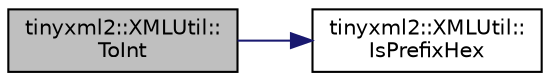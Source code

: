 digraph "tinyxml2::XMLUtil::ToInt"
{
 // LATEX_PDF_SIZE
  edge [fontname="Helvetica",fontsize="10",labelfontname="Helvetica",labelfontsize="10"];
  node [fontname="Helvetica",fontsize="10",shape=record];
  rankdir="LR";
  Node1 [label="tinyxml2::XMLUtil::\lToInt",height=0.2,width=0.4,color="black", fillcolor="grey75", style="filled", fontcolor="black",tooltip=" "];
  Node1 -> Node2 [color="midnightblue",fontsize="10",style="solid"];
  Node2 [label="tinyxml2::XMLUtil::\lIsPrefixHex",height=0.2,width=0.4,color="black", fillcolor="white", style="filled",URL="$classtinyxml2_1_1XMLUtil.html#a28c5a73c3d557ae0090191ef31d2f59a",tooltip=" "];
}
